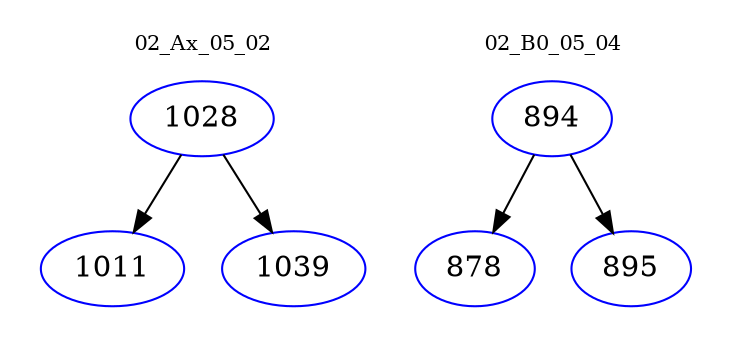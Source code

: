digraph{
subgraph cluster_0 {
color = white
label = "02_Ax_05_02";
fontsize=10;
T0_1028 [label="1028", color="blue"]
T0_1028 -> T0_1011 [color="black"]
T0_1011 [label="1011", color="blue"]
T0_1028 -> T0_1039 [color="black"]
T0_1039 [label="1039", color="blue"]
}
subgraph cluster_1 {
color = white
label = "02_B0_05_04";
fontsize=10;
T1_894 [label="894", color="blue"]
T1_894 -> T1_878 [color="black"]
T1_878 [label="878", color="blue"]
T1_894 -> T1_895 [color="black"]
T1_895 [label="895", color="blue"]
}
}
